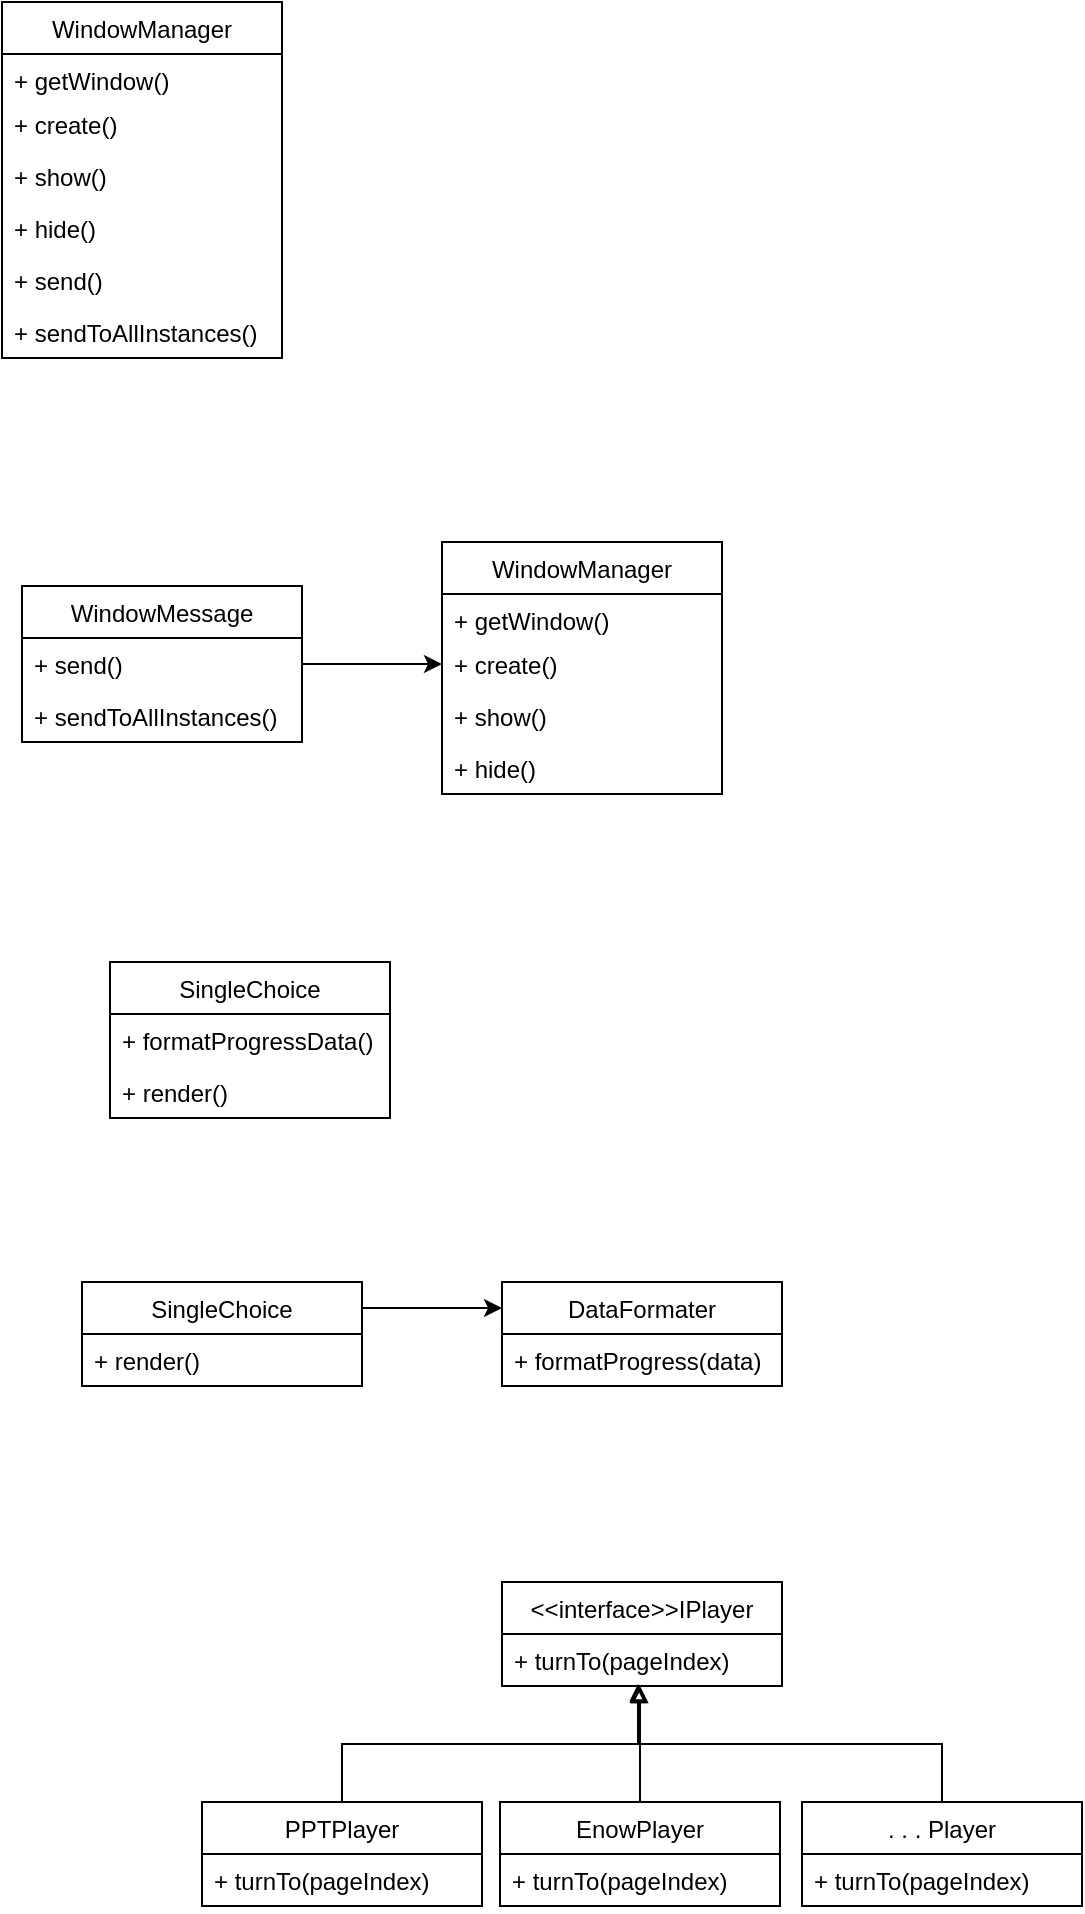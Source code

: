<mxfile version="14.9.2" type="github" pages="3">
  <diagram id="ytNHqCSbXi7JKVG_uNp-" name="Page-1">
    <mxGraphModel dx="1422" dy="802" grid="1" gridSize="10" guides="1" tooltips="1" connect="1" arrows="1" fold="1" page="1" pageScale="1" pageWidth="827" pageHeight="1169" math="0" shadow="0">
      <root>
        <mxCell id="0" />
        <mxCell id="1" parent="0" />
        <mxCell id="uvltAz5-y9Z9QInijz9L-1" value="WindowManager" style="swimlane;fontStyle=0;childLayout=stackLayout;horizontal=1;startSize=26;fillColor=none;horizontalStack=0;resizeParent=1;resizeParentMax=0;resizeLast=0;collapsible=1;marginBottom=0;" vertex="1" parent="1">
          <mxGeometry x="220" y="140" width="140" height="178" as="geometry" />
        </mxCell>
        <mxCell id="uvltAz5-y9Z9QInijz9L-2" value="+ getWindow() " style="text;strokeColor=none;fillColor=none;align=left;verticalAlign=top;spacingLeft=4;spacingRight=4;overflow=hidden;rotatable=0;points=[[0,0.5],[1,0.5]];portConstraint=eastwest;" vertex="1" parent="uvltAz5-y9Z9QInijz9L-1">
          <mxGeometry y="26" width="140" height="22" as="geometry" />
        </mxCell>
        <mxCell id="uvltAz5-y9Z9QInijz9L-3" value="+ create()" style="text;strokeColor=none;fillColor=none;align=left;verticalAlign=top;spacingLeft=4;spacingRight=4;overflow=hidden;rotatable=0;points=[[0,0.5],[1,0.5]];portConstraint=eastwest;" vertex="1" parent="uvltAz5-y9Z9QInijz9L-1">
          <mxGeometry y="48" width="140" height="26" as="geometry" />
        </mxCell>
        <mxCell id="uvltAz5-y9Z9QInijz9L-4" value="+ show()" style="text;strokeColor=none;fillColor=none;align=left;verticalAlign=top;spacingLeft=4;spacingRight=4;overflow=hidden;rotatable=0;points=[[0,0.5],[1,0.5]];portConstraint=eastwest;" vertex="1" parent="uvltAz5-y9Z9QInijz9L-1">
          <mxGeometry y="74" width="140" height="26" as="geometry" />
        </mxCell>
        <mxCell id="uvltAz5-y9Z9QInijz9L-6" value="+ hide()" style="text;strokeColor=none;fillColor=none;align=left;verticalAlign=top;spacingLeft=4;spacingRight=4;overflow=hidden;rotatable=0;points=[[0,0.5],[1,0.5]];portConstraint=eastwest;" vertex="1" parent="uvltAz5-y9Z9QInijz9L-1">
          <mxGeometry y="100" width="140" height="26" as="geometry" />
        </mxCell>
        <mxCell id="uvltAz5-y9Z9QInijz9L-7" value="+ send()" style="text;strokeColor=none;fillColor=none;align=left;verticalAlign=top;spacingLeft=4;spacingRight=4;overflow=hidden;rotatable=0;points=[[0,0.5],[1,0.5]];portConstraint=eastwest;" vertex="1" parent="uvltAz5-y9Z9QInijz9L-1">
          <mxGeometry y="126" width="140" height="26" as="geometry" />
        </mxCell>
        <mxCell id="uvltAz5-y9Z9QInijz9L-8" value="+ sendToAllInstances()" style="text;strokeColor=none;fillColor=none;align=left;verticalAlign=top;spacingLeft=4;spacingRight=4;overflow=hidden;rotatable=0;points=[[0,0.5],[1,0.5]];portConstraint=eastwest;" vertex="1" parent="uvltAz5-y9Z9QInijz9L-1">
          <mxGeometry y="152" width="140" height="26" as="geometry" />
        </mxCell>
        <mxCell id="uvltAz5-y9Z9QInijz9L-9" value="WindowManager" style="swimlane;fontStyle=0;childLayout=stackLayout;horizontal=1;startSize=26;fillColor=none;horizontalStack=0;resizeParent=1;resizeParentMax=0;resizeLast=0;collapsible=1;marginBottom=0;" vertex="1" parent="1">
          <mxGeometry x="440" y="410" width="140" height="126" as="geometry" />
        </mxCell>
        <mxCell id="uvltAz5-y9Z9QInijz9L-10" value="+ getWindow() " style="text;strokeColor=none;fillColor=none;align=left;verticalAlign=top;spacingLeft=4;spacingRight=4;overflow=hidden;rotatable=0;points=[[0,0.5],[1,0.5]];portConstraint=eastwest;" vertex="1" parent="uvltAz5-y9Z9QInijz9L-9">
          <mxGeometry y="26" width="140" height="22" as="geometry" />
        </mxCell>
        <mxCell id="uvltAz5-y9Z9QInijz9L-11" value="+ create()" style="text;strokeColor=none;fillColor=none;align=left;verticalAlign=top;spacingLeft=4;spacingRight=4;overflow=hidden;rotatable=0;points=[[0,0.5],[1,0.5]];portConstraint=eastwest;" vertex="1" parent="uvltAz5-y9Z9QInijz9L-9">
          <mxGeometry y="48" width="140" height="26" as="geometry" />
        </mxCell>
        <mxCell id="uvltAz5-y9Z9QInijz9L-12" value="+ show()" style="text;strokeColor=none;fillColor=none;align=left;verticalAlign=top;spacingLeft=4;spacingRight=4;overflow=hidden;rotatable=0;points=[[0,0.5],[1,0.5]];portConstraint=eastwest;" vertex="1" parent="uvltAz5-y9Z9QInijz9L-9">
          <mxGeometry y="74" width="140" height="26" as="geometry" />
        </mxCell>
        <mxCell id="uvltAz5-y9Z9QInijz9L-13" value="+ hide()" style="text;strokeColor=none;fillColor=none;align=left;verticalAlign=top;spacingLeft=4;spacingRight=4;overflow=hidden;rotatable=0;points=[[0,0.5],[1,0.5]];portConstraint=eastwest;" vertex="1" parent="uvltAz5-y9Z9QInijz9L-9">
          <mxGeometry y="100" width="140" height="26" as="geometry" />
        </mxCell>
        <mxCell id="uvltAz5-y9Z9QInijz9L-23" value="WindowMessage" style="swimlane;fontStyle=0;childLayout=stackLayout;horizontal=1;startSize=26;fillColor=none;horizontalStack=0;resizeParent=1;resizeParentMax=0;resizeLast=0;collapsible=1;marginBottom=0;" vertex="1" parent="1">
          <mxGeometry x="230" y="432" width="140" height="78" as="geometry" />
        </mxCell>
        <mxCell id="uvltAz5-y9Z9QInijz9L-28" value="+ send()" style="text;strokeColor=none;fillColor=none;align=left;verticalAlign=top;spacingLeft=4;spacingRight=4;overflow=hidden;rotatable=0;points=[[0,0.5],[1,0.5]];portConstraint=eastwest;" vertex="1" parent="uvltAz5-y9Z9QInijz9L-23">
          <mxGeometry y="26" width="140" height="26" as="geometry" />
        </mxCell>
        <mxCell id="uvltAz5-y9Z9QInijz9L-29" value="+ sendToAllInstances()" style="text;strokeColor=none;fillColor=none;align=left;verticalAlign=top;spacingLeft=4;spacingRight=4;overflow=hidden;rotatable=0;points=[[0,0.5],[1,0.5]];portConstraint=eastwest;" vertex="1" parent="uvltAz5-y9Z9QInijz9L-23">
          <mxGeometry y="52" width="140" height="26" as="geometry" />
        </mxCell>
        <mxCell id="uvltAz5-y9Z9QInijz9L-30" style="edgeStyle=orthogonalEdgeStyle;rounded=0;orthogonalLoop=1;jettySize=auto;html=1;exitX=1;exitY=0.5;exitDx=0;exitDy=0;entryX=0;entryY=0.5;entryDx=0;entryDy=0;" edge="1" parent="1" source="uvltAz5-y9Z9QInijz9L-28" target="uvltAz5-y9Z9QInijz9L-11">
          <mxGeometry relative="1" as="geometry" />
        </mxCell>
        <mxCell id="uvltAz5-y9Z9QInijz9L-31" value="SingleChoice" style="swimlane;fontStyle=0;childLayout=stackLayout;horizontal=1;startSize=26;fillColor=none;horizontalStack=0;resizeParent=1;resizeParentMax=0;resizeLast=0;collapsible=1;marginBottom=0;" vertex="1" parent="1">
          <mxGeometry x="274" y="620" width="140" height="78" as="geometry" />
        </mxCell>
        <mxCell id="uvltAz5-y9Z9QInijz9L-35" value="+ formatProgressData()" style="text;strokeColor=none;fillColor=none;align=left;verticalAlign=top;spacingLeft=4;spacingRight=4;overflow=hidden;rotatable=0;points=[[0,0.5],[1,0.5]];portConstraint=eastwest;" vertex="1" parent="uvltAz5-y9Z9QInijz9L-31">
          <mxGeometry y="26" width="140" height="26" as="geometry" />
        </mxCell>
        <mxCell id="uvltAz5-y9Z9QInijz9L-37" value="+ render()" style="text;strokeColor=none;fillColor=none;align=left;verticalAlign=top;spacingLeft=4;spacingRight=4;overflow=hidden;rotatable=0;points=[[0,0.5],[1,0.5]];portConstraint=eastwest;" vertex="1" parent="uvltAz5-y9Z9QInijz9L-31">
          <mxGeometry y="52" width="140" height="26" as="geometry" />
        </mxCell>
        <mxCell id="uvltAz5-y9Z9QInijz9L-44" style="edgeStyle=orthogonalEdgeStyle;rounded=0;orthogonalLoop=1;jettySize=auto;html=1;exitX=1;exitY=0.25;exitDx=0;exitDy=0;entryX=0;entryY=0.25;entryDx=0;entryDy=0;" edge="1" parent="1" source="uvltAz5-y9Z9QInijz9L-38" target="uvltAz5-y9Z9QInijz9L-41">
          <mxGeometry relative="1" as="geometry" />
        </mxCell>
        <mxCell id="uvltAz5-y9Z9QInijz9L-38" value="SingleChoice" style="swimlane;fontStyle=0;childLayout=stackLayout;horizontal=1;startSize=26;fillColor=none;horizontalStack=0;resizeParent=1;resizeParentMax=0;resizeLast=0;collapsible=1;marginBottom=0;" vertex="1" parent="1">
          <mxGeometry x="260" y="780" width="140" height="52" as="geometry" />
        </mxCell>
        <mxCell id="uvltAz5-y9Z9QInijz9L-40" value="+ render()" style="text;strokeColor=none;fillColor=none;align=left;verticalAlign=top;spacingLeft=4;spacingRight=4;overflow=hidden;rotatable=0;points=[[0,0.5],[1,0.5]];portConstraint=eastwest;" vertex="1" parent="uvltAz5-y9Z9QInijz9L-38">
          <mxGeometry y="26" width="140" height="26" as="geometry" />
        </mxCell>
        <mxCell id="uvltAz5-y9Z9QInijz9L-41" value="DataFormater" style="swimlane;fontStyle=0;childLayout=stackLayout;horizontal=1;startSize=26;fillColor=none;horizontalStack=0;resizeParent=1;resizeParentMax=0;resizeLast=0;collapsible=1;marginBottom=0;" vertex="1" parent="1">
          <mxGeometry x="470" y="780" width="140" height="52" as="geometry" />
        </mxCell>
        <mxCell id="uvltAz5-y9Z9QInijz9L-42" value="+ formatProgress(data)" style="text;strokeColor=none;fillColor=none;align=left;verticalAlign=top;spacingLeft=4;spacingRight=4;overflow=hidden;rotatable=0;points=[[0,0.5],[1,0.5]];portConstraint=eastwest;" vertex="1" parent="uvltAz5-y9Z9QInijz9L-41">
          <mxGeometry y="26" width="140" height="26" as="geometry" />
        </mxCell>
        <mxCell id="uvltAz5-y9Z9QInijz9L-46" value="&lt;&lt;interface&gt;&gt;IPlayer" style="swimlane;fontStyle=0;childLayout=stackLayout;horizontal=1;startSize=26;fillColor=none;horizontalStack=0;resizeParent=1;resizeParentMax=0;resizeLast=0;collapsible=1;marginBottom=0;" vertex="1" parent="1">
          <mxGeometry x="470" y="930" width="140" height="52" as="geometry" />
        </mxCell>
        <mxCell id="uvltAz5-y9Z9QInijz9L-47" value="+ turnTo(pageIndex)" style="text;strokeColor=none;fillColor=none;align=left;verticalAlign=top;spacingLeft=4;spacingRight=4;overflow=hidden;rotatable=0;points=[[0,0.5],[1,0.5]];portConstraint=eastwest;" vertex="1" parent="uvltAz5-y9Z9QInijz9L-46">
          <mxGeometry y="26" width="140" height="26" as="geometry" />
        </mxCell>
        <mxCell id="uvltAz5-y9Z9QInijz9L-56" style="edgeStyle=orthogonalEdgeStyle;rounded=0;orthogonalLoop=1;jettySize=auto;html=1;exitX=0.5;exitY=0;exitDx=0;exitDy=0;entryX=0.486;entryY=0.962;entryDx=0;entryDy=0;entryPerimeter=0;endArrow=block;endFill=0;" edge="1" parent="1" source="uvltAz5-y9Z9QInijz9L-50" target="uvltAz5-y9Z9QInijz9L-47">
          <mxGeometry relative="1" as="geometry" />
        </mxCell>
        <mxCell id="uvltAz5-y9Z9QInijz9L-50" value="PPTPlayer" style="swimlane;fontStyle=0;childLayout=stackLayout;horizontal=1;startSize=26;fillColor=none;horizontalStack=0;resizeParent=1;resizeParentMax=0;resizeLast=0;collapsible=1;marginBottom=0;" vertex="1" parent="1">
          <mxGeometry x="320" y="1040" width="140" height="52" as="geometry" />
        </mxCell>
        <mxCell id="uvltAz5-y9Z9QInijz9L-51" value="+ turnTo(pageIndex)" style="text;strokeColor=none;fillColor=none;align=left;verticalAlign=top;spacingLeft=4;spacingRight=4;overflow=hidden;rotatable=0;points=[[0,0.5],[1,0.5]];portConstraint=eastwest;" vertex="1" parent="uvltAz5-y9Z9QInijz9L-50">
          <mxGeometry y="26" width="140" height="26" as="geometry" />
        </mxCell>
        <mxCell id="uvltAz5-y9Z9QInijz9L-57" style="edgeStyle=orthogonalEdgeStyle;rounded=0;orthogonalLoop=1;jettySize=auto;html=1;exitX=0.5;exitY=0;exitDx=0;exitDy=0;entryX=0.486;entryY=1;entryDx=0;entryDy=0;entryPerimeter=0;endArrow=block;endFill=0;" edge="1" parent="1" source="uvltAz5-y9Z9QInijz9L-53" target="uvltAz5-y9Z9QInijz9L-47">
          <mxGeometry relative="1" as="geometry" />
        </mxCell>
        <mxCell id="uvltAz5-y9Z9QInijz9L-53" value=". . . Player" style="swimlane;fontStyle=0;childLayout=stackLayout;horizontal=1;startSize=26;fillColor=none;horizontalStack=0;resizeParent=1;resizeParentMax=0;resizeLast=0;collapsible=1;marginBottom=0;" vertex="1" parent="1">
          <mxGeometry x="620" y="1040" width="140" height="52" as="geometry" />
        </mxCell>
        <mxCell id="uvltAz5-y9Z9QInijz9L-54" value="+ turnTo(pageIndex)" style="text;strokeColor=none;fillColor=none;align=left;verticalAlign=top;spacingLeft=4;spacingRight=4;overflow=hidden;rotatable=0;points=[[0,0.5],[1,0.5]];portConstraint=eastwest;" vertex="1" parent="uvltAz5-y9Z9QInijz9L-53">
          <mxGeometry y="26" width="140" height="26" as="geometry" />
        </mxCell>
        <mxCell id="uvltAz5-y9Z9QInijz9L-63" style="edgeStyle=orthogonalEdgeStyle;rounded=0;orthogonalLoop=1;jettySize=auto;html=1;exitX=0.5;exitY=0;exitDx=0;exitDy=0;entryX=0.493;entryY=1;entryDx=0;entryDy=0;entryPerimeter=0;endArrow=block;endFill=0;" edge="1" parent="1" source="uvltAz5-y9Z9QInijz9L-61" target="uvltAz5-y9Z9QInijz9L-47">
          <mxGeometry relative="1" as="geometry" />
        </mxCell>
        <mxCell id="uvltAz5-y9Z9QInijz9L-61" value="EnowPlayer" style="swimlane;fontStyle=0;childLayout=stackLayout;horizontal=1;startSize=26;fillColor=none;horizontalStack=0;resizeParent=1;resizeParentMax=0;resizeLast=0;collapsible=1;marginBottom=0;" vertex="1" parent="1">
          <mxGeometry x="469" y="1040" width="140" height="52" as="geometry" />
        </mxCell>
        <mxCell id="uvltAz5-y9Z9QInijz9L-62" value="+ turnTo(pageIndex)" style="text;strokeColor=none;fillColor=none;align=left;verticalAlign=top;spacingLeft=4;spacingRight=4;overflow=hidden;rotatable=0;points=[[0,0.5],[1,0.5]];portConstraint=eastwest;" vertex="1" parent="uvltAz5-y9Z9QInijz9L-61">
          <mxGeometry y="26" width="140" height="26" as="geometry" />
        </mxCell>
      </root>
    </mxGraphModel>
  </diagram>
  <diagram id="OkPoXpcRal9kguUZTxbL" name="Page-2">
    <mxGraphModel dx="1422" dy="802" grid="1" gridSize="10" guides="1" tooltips="1" connect="1" arrows="1" fold="1" page="1" pageScale="1" pageWidth="827" pageHeight="1169" math="0" shadow="0">
      <root>
        <mxCell id="1oQrPNiofasBmX2z9fIU-0" />
        <mxCell id="1oQrPNiofasBmX2z9fIU-1" parent="1oQrPNiofasBmX2z9fIU-0" />
        <mxCell id="1oQrPNiofasBmX2z9fIU-2" value="&lt;&lt;interface&gt;&gt;&#xa;IDBManager" style="swimlane;fontStyle=0;childLayout=stackLayout;horizontal=1;startSize=26;fillColor=none;horizontalStack=0;resizeParent=1;resizeParentMax=0;resizeLast=0;collapsible=1;marginBottom=0;" vertex="1" parent="1oQrPNiofasBmX2z9fIU-1">
          <mxGeometry x="327" y="269" width="140" height="104" as="geometry" />
        </mxCell>
        <mxCell id="1oQrPNiofasBmX2z9fIU-3" value="+ read()" style="text;strokeColor=none;fillColor=none;align=left;verticalAlign=top;spacingLeft=4;spacingRight=4;overflow=hidden;rotatable=0;points=[[0,0.5],[1,0.5]];portConstraint=eastwest;" vertex="1" parent="1oQrPNiofasBmX2z9fIU-2">
          <mxGeometry y="26" width="140" height="26" as="geometry" />
        </mxCell>
        <mxCell id="1oQrPNiofasBmX2z9fIU-4" value="+ write()" style="text;strokeColor=none;fillColor=none;align=left;verticalAlign=top;spacingLeft=4;spacingRight=4;overflow=hidden;rotatable=0;points=[[0,0.5],[1,0.5]];portConstraint=eastwest;" vertex="1" parent="1oQrPNiofasBmX2z9fIU-2">
          <mxGeometry y="52" width="140" height="26" as="geometry" />
        </mxCell>
        <mxCell id="1oQrPNiofasBmX2z9fIU-5" value="+ delete()" style="text;strokeColor=none;fillColor=none;align=left;verticalAlign=top;spacingLeft=4;spacingRight=4;overflow=hidden;rotatable=0;points=[[0,0.5],[1,0.5]];portConstraint=eastwest;" vertex="1" parent="1oQrPNiofasBmX2z9fIU-2">
          <mxGeometry y="78" width="140" height="26" as="geometry" />
        </mxCell>
        <mxCell id="1oQrPNiofasBmX2z9fIU-10" style="edgeStyle=orthogonalEdgeStyle;rounded=0;orthogonalLoop=1;jettySize=auto;html=1;exitX=0.5;exitY=0;exitDx=0;exitDy=0;endArrow=block;endFill=0;entryX=0.521;entryY=0.962;entryDx=0;entryDy=0;entryPerimeter=0;" edge="1" parent="1oQrPNiofasBmX2z9fIU-1" source="1oQrPNiofasBmX2z9fIU-6" target="1oQrPNiofasBmX2z9fIU-5">
          <mxGeometry relative="1" as="geometry">
            <mxPoint x="400" y="380" as="targetPoint" />
          </mxGeometry>
        </mxCell>
        <mxCell id="1oQrPNiofasBmX2z9fIU-6" value="DBManager" style="swimlane;fontStyle=0;childLayout=stackLayout;horizontal=1;startSize=26;fillColor=none;horizontalStack=0;resizeParent=1;resizeParentMax=0;resizeLast=0;collapsible=1;marginBottom=0;" vertex="1" parent="1oQrPNiofasBmX2z9fIU-1">
          <mxGeometry x="330" y="420" width="140" height="104" as="geometry" />
        </mxCell>
        <mxCell id="1oQrPNiofasBmX2z9fIU-7" value="+ read()" style="text;strokeColor=none;fillColor=none;align=left;verticalAlign=top;spacingLeft=4;spacingRight=4;overflow=hidden;rotatable=0;points=[[0,0.5],[1,0.5]];portConstraint=eastwest;" vertex="1" parent="1oQrPNiofasBmX2z9fIU-6">
          <mxGeometry y="26" width="140" height="26" as="geometry" />
        </mxCell>
        <mxCell id="1oQrPNiofasBmX2z9fIU-8" value="+ write()" style="text;strokeColor=none;fillColor=none;align=left;verticalAlign=top;spacingLeft=4;spacingRight=4;overflow=hidden;rotatable=0;points=[[0,0.5],[1,0.5]];portConstraint=eastwest;" vertex="1" parent="1oQrPNiofasBmX2z9fIU-6">
          <mxGeometry y="52" width="140" height="26" as="geometry" />
        </mxCell>
        <mxCell id="1oQrPNiofasBmX2z9fIU-9" value="+ delete()" style="text;strokeColor=none;fillColor=none;align=left;verticalAlign=top;spacingLeft=4;spacingRight=4;overflow=hidden;rotatable=0;points=[[0,0.5],[1,0.5]];portConstraint=eastwest;" vertex="1" parent="1oQrPNiofasBmX2z9fIU-6">
          <mxGeometry y="78" width="140" height="26" as="geometry" />
        </mxCell>
        <mxCell id="1oQrPNiofasBmX2z9fIU-11" value="&lt;&lt;interface&gt;&gt;&#xa;IDBReader" style="swimlane;fontStyle=0;childLayout=stackLayout;horizontal=1;startSize=26;fillColor=none;horizontalStack=0;resizeParent=1;resizeParentMax=0;resizeLast=0;collapsible=1;marginBottom=0;" vertex="1" parent="1oQrPNiofasBmX2z9fIU-1">
          <mxGeometry x="153" y="640" width="140" height="52" as="geometry" />
        </mxCell>
        <mxCell id="1oQrPNiofasBmX2z9fIU-12" value="+ read()" style="text;strokeColor=none;fillColor=none;align=left;verticalAlign=top;spacingLeft=4;spacingRight=4;overflow=hidden;rotatable=0;points=[[0,0.5],[1,0.5]];portConstraint=eastwest;" vertex="1" parent="1oQrPNiofasBmX2z9fIU-11">
          <mxGeometry y="26" width="140" height="26" as="geometry" />
        </mxCell>
        <mxCell id="1oQrPNiofasBmX2z9fIU-15" style="rounded=0;orthogonalLoop=1;jettySize=auto;html=1;exitX=0.5;exitY=0;exitDx=0;exitDy=0;endArrow=block;endFill=0;entryX=0.5;entryY=1;entryDx=0;entryDy=0;entryPerimeter=0;" edge="1" parent="1oQrPNiofasBmX2z9fIU-1" source="1oQrPNiofasBmX2z9fIU-16" target="1oQrPNiofasBmX2z9fIU-22">
          <mxGeometry relative="1" as="geometry">
            <mxPoint x="222.94" y="717.012" as="targetPoint" />
          </mxGeometry>
        </mxCell>
        <mxCell id="1oQrPNiofasBmX2z9fIU-32" style="rounded=0;orthogonalLoop=1;jettySize=auto;html=1;exitX=0.5;exitY=0;exitDx=0;exitDy=0;entryX=0.5;entryY=1;entryDx=0;entryDy=0;entryPerimeter=0;endArrow=block;endFill=0;" edge="1" parent="1oQrPNiofasBmX2z9fIU-1" source="1oQrPNiofasBmX2z9fIU-16" target="1oQrPNiofasBmX2z9fIU-12">
          <mxGeometry relative="1" as="geometry" />
        </mxCell>
        <mxCell id="1oQrPNiofasBmX2z9fIU-16" value="Manager" style="swimlane;fontStyle=0;childLayout=stackLayout;horizontal=1;startSize=26;fillColor=none;horizontalStack=0;resizeParent=1;resizeParentMax=0;resizeLast=0;collapsible=1;marginBottom=0;" vertex="1" parent="1oQrPNiofasBmX2z9fIU-1">
          <mxGeometry x="327" y="790" width="140" height="104" as="geometry" />
        </mxCell>
        <mxCell id="1oQrPNiofasBmX2z9fIU-17" value="+ read()" style="text;strokeColor=none;fillColor=none;align=left;verticalAlign=top;spacingLeft=4;spacingRight=4;overflow=hidden;rotatable=0;points=[[0,0.5],[1,0.5]];portConstraint=eastwest;" vertex="1" parent="1oQrPNiofasBmX2z9fIU-16">
          <mxGeometry y="26" width="140" height="26" as="geometry" />
        </mxCell>
        <mxCell id="1oQrPNiofasBmX2z9fIU-18" value="+ write()" style="text;strokeColor=none;fillColor=none;align=left;verticalAlign=top;spacingLeft=4;spacingRight=4;overflow=hidden;rotatable=0;points=[[0,0.5],[1,0.5]];portConstraint=eastwest;" vertex="1" parent="1oQrPNiofasBmX2z9fIU-16">
          <mxGeometry y="52" width="140" height="26" as="geometry" />
        </mxCell>
        <mxCell id="1oQrPNiofasBmX2z9fIU-19" value="+ update()" style="text;strokeColor=none;fillColor=none;align=left;verticalAlign=top;spacingLeft=4;spacingRight=4;overflow=hidden;rotatable=0;points=[[0,0.5],[1,0.5]];portConstraint=eastwest;" vertex="1" parent="1oQrPNiofasBmX2z9fIU-16">
          <mxGeometry y="78" width="140" height="26" as="geometry" />
        </mxCell>
        <mxCell id="1oQrPNiofasBmX2z9fIU-20" value="&lt;&lt;interface&gt;&gt;&#xa;IDBWriter" style="swimlane;fontStyle=0;childLayout=stackLayout;horizontal=1;startSize=26;fillColor=none;horizontalStack=0;resizeParent=1;resizeParentMax=0;resizeLast=0;collapsible=1;marginBottom=0;" vertex="1" parent="1oQrPNiofasBmX2z9fIU-1">
          <mxGeometry x="327" y="614" width="140" height="78" as="geometry" />
        </mxCell>
        <mxCell id="1oQrPNiofasBmX2z9fIU-21" value="+ write()" style="text;strokeColor=none;fillColor=none;align=left;verticalAlign=top;spacingLeft=4;spacingRight=4;overflow=hidden;rotatable=0;points=[[0,0.5],[1,0.5]];portConstraint=eastwest;" vertex="1" parent="1oQrPNiofasBmX2z9fIU-20">
          <mxGeometry y="26" width="140" height="26" as="geometry" />
        </mxCell>
        <mxCell id="1oQrPNiofasBmX2z9fIU-22" value="+ update()" style="text;strokeColor=none;fillColor=none;align=left;verticalAlign=top;spacingLeft=4;spacingRight=4;overflow=hidden;rotatable=0;points=[[0,0.5],[1,0.5]];portConstraint=eastwest;" vertex="1" parent="1oQrPNiofasBmX2z9fIU-20">
          <mxGeometry y="52" width="140" height="26" as="geometry" />
        </mxCell>
        <mxCell id="1oQrPNiofasBmX2z9fIU-24" value="&lt;&lt;interface&gt;&gt;&#xa;IDBSuper" style="swimlane;fontStyle=0;childLayout=stackLayout;horizontal=1;startSize=26;fillColor=none;horizontalStack=0;resizeParent=1;resizeParentMax=0;resizeLast=0;collapsible=1;marginBottom=0;" vertex="1" parent="1oQrPNiofasBmX2z9fIU-1">
          <mxGeometry x="500" y="640" width="140" height="52" as="geometry" />
        </mxCell>
        <mxCell id="1oQrPNiofasBmX2z9fIU-27" value="+ delete()" style="text;strokeColor=none;fillColor=none;align=left;verticalAlign=top;spacingLeft=4;spacingRight=4;overflow=hidden;rotatable=0;points=[[0,0.5],[1,0.5]];portConstraint=eastwest;" vertex="1" parent="1oQrPNiofasBmX2z9fIU-24">
          <mxGeometry y="26" width="140" height="26" as="geometry" />
        </mxCell>
        <mxCell id="1oQrPNiofasBmX2z9fIU-37" style="edgeStyle=orthogonalEdgeStyle;rounded=0;orthogonalLoop=1;jettySize=auto;html=1;exitX=0.5;exitY=0;exitDx=0;exitDy=0;endArrow=block;endFill=0;" edge="1" parent="1oQrPNiofasBmX2z9fIU-1" source="1oQrPNiofasBmX2z9fIU-33">
          <mxGeometry relative="1" as="geometry">
            <mxPoint x="223" y="690" as="targetPoint" />
          </mxGeometry>
        </mxCell>
        <mxCell id="1oQrPNiofasBmX2z9fIU-33" value="Developer" style="swimlane;fontStyle=0;childLayout=stackLayout;horizontal=1;startSize=26;fillColor=none;horizontalStack=0;resizeParent=1;resizeParentMax=0;resizeLast=0;collapsible=1;marginBottom=0;" vertex="1" parent="1oQrPNiofasBmX2z9fIU-1">
          <mxGeometry x="153" y="790" width="140" height="52" as="geometry" />
        </mxCell>
        <mxCell id="1oQrPNiofasBmX2z9fIU-34" value="+ read()" style="text;strokeColor=none;fillColor=none;align=left;verticalAlign=top;spacingLeft=4;spacingRight=4;overflow=hidden;rotatable=0;points=[[0,0.5],[1,0.5]];portConstraint=eastwest;" vertex="1" parent="1oQrPNiofasBmX2z9fIU-33">
          <mxGeometry y="26" width="140" height="26" as="geometry" />
        </mxCell>
        <mxCell id="1oQrPNiofasBmX2z9fIU-44" style="edgeStyle=none;rounded=0;orthogonalLoop=1;jettySize=auto;html=1;exitX=0.5;exitY=0;exitDx=0;exitDy=0;entryX=0.493;entryY=1;entryDx=0;entryDy=0;entryPerimeter=0;endArrow=block;endFill=0;" edge="1" parent="1oQrPNiofasBmX2z9fIU-1" source="1oQrPNiofasBmX2z9fIU-38" target="1oQrPNiofasBmX2z9fIU-12">
          <mxGeometry relative="1" as="geometry" />
        </mxCell>
        <mxCell id="1oQrPNiofasBmX2z9fIU-45" style="edgeStyle=none;rounded=0;orthogonalLoop=1;jettySize=auto;html=1;exitX=0.5;exitY=0;exitDx=0;exitDy=0;endArrow=block;endFill=0;" edge="1" parent="1oQrPNiofasBmX2z9fIU-1" source="1oQrPNiofasBmX2z9fIU-38">
          <mxGeometry relative="1" as="geometry">
            <mxPoint x="400" y="690" as="targetPoint" />
          </mxGeometry>
        </mxCell>
        <mxCell id="1oQrPNiofasBmX2z9fIU-46" style="edgeStyle=none;rounded=0;orthogonalLoop=1;jettySize=auto;html=1;exitX=0.5;exitY=0;exitDx=0;exitDy=0;entryX=0.493;entryY=1.038;entryDx=0;entryDy=0;entryPerimeter=0;endArrow=block;endFill=0;" edge="1" parent="1oQrPNiofasBmX2z9fIU-1" source="1oQrPNiofasBmX2z9fIU-38" target="1oQrPNiofasBmX2z9fIU-27">
          <mxGeometry relative="1" as="geometry" />
        </mxCell>
        <mxCell id="1oQrPNiofasBmX2z9fIU-38" value="Boss" style="swimlane;fontStyle=0;childLayout=stackLayout;horizontal=1;startSize=26;fillColor=none;horizontalStack=0;resizeParent=1;resizeParentMax=0;resizeLast=0;collapsible=1;marginBottom=0;" vertex="1" parent="1oQrPNiofasBmX2z9fIU-1">
          <mxGeometry x="500" y="790" width="140" height="130" as="geometry" />
        </mxCell>
        <mxCell id="1oQrPNiofasBmX2z9fIU-39" value="+ read()" style="text;strokeColor=none;fillColor=none;align=left;verticalAlign=top;spacingLeft=4;spacingRight=4;overflow=hidden;rotatable=0;points=[[0,0.5],[1,0.5]];portConstraint=eastwest;" vertex="1" parent="1oQrPNiofasBmX2z9fIU-38">
          <mxGeometry y="26" width="140" height="26" as="geometry" />
        </mxCell>
        <mxCell id="1oQrPNiofasBmX2z9fIU-40" value="+ write()" style="text;strokeColor=none;fillColor=none;align=left;verticalAlign=top;spacingLeft=4;spacingRight=4;overflow=hidden;rotatable=0;points=[[0,0.5],[1,0.5]];portConstraint=eastwest;" vertex="1" parent="1oQrPNiofasBmX2z9fIU-38">
          <mxGeometry y="52" width="140" height="26" as="geometry" />
        </mxCell>
        <mxCell id="1oQrPNiofasBmX2z9fIU-41" value="+ update()" style="text;strokeColor=none;fillColor=none;align=left;verticalAlign=top;spacingLeft=4;spacingRight=4;overflow=hidden;rotatable=0;points=[[0,0.5],[1,0.5]];portConstraint=eastwest;" vertex="1" parent="1oQrPNiofasBmX2z9fIU-38">
          <mxGeometry y="78" width="140" height="26" as="geometry" />
        </mxCell>
        <mxCell id="1oQrPNiofasBmX2z9fIU-43" value="+ delete()" style="text;strokeColor=none;fillColor=none;align=left;verticalAlign=top;spacingLeft=4;spacingRight=4;overflow=hidden;rotatable=0;points=[[0,0.5],[1,0.5]];portConstraint=eastwest;" vertex="1" parent="1oQrPNiofasBmX2z9fIU-38">
          <mxGeometry y="104" width="140" height="26" as="geometry" />
        </mxCell>
      </root>
    </mxGraphModel>
  </diagram>
  <diagram id="Oy8PZbVEH5OnTLWxD7ZM" name="Page-3">
    <mxGraphModel dx="1422" dy="802" grid="1" gridSize="10" guides="1" tooltips="1" connect="1" arrows="1" fold="1" page="1" pageScale="1" pageWidth="827" pageHeight="1169" math="0" shadow="0">
      <root>
        <mxCell id="6WvLdMZD_w9V7T-QGOAe-0" />
        <mxCell id="6WvLdMZD_w9V7T-QGOAe-1" parent="6WvLdMZD_w9V7T-QGOAe-0" />
        <mxCell id="6WvLdMZD_w9V7T-QGOAe-10" style="edgeStyle=none;rounded=0;orthogonalLoop=1;jettySize=auto;html=1;exitX=0.5;exitY=1;exitDx=0;exitDy=0;endArrow=blockThin;endFill=1;" edge="1" parent="6WvLdMZD_w9V7T-QGOAe-1" source="6WvLdMZD_w9V7T-QGOAe-2" target="6WvLdMZD_w9V7T-QGOAe-6">
          <mxGeometry relative="1" as="geometry" />
        </mxCell>
        <mxCell id="6WvLdMZD_w9V7T-QGOAe-2" value="InteractionOperation" style="swimlane;fontStyle=0;childLayout=stackLayout;horizontal=1;startSize=26;fillColor=none;horizontalStack=0;resizeParent=1;resizeParentMax=0;resizeLast=0;collapsible=1;marginBottom=0;" vertex="1" parent="6WvLdMZD_w9V7T-QGOAe-1">
          <mxGeometry x="310" y="220" width="180" height="52" as="geometry" />
        </mxCell>
        <mxCell id="6WvLdMZD_w9V7T-QGOAe-3" value="+ upStage: (student: Student)" style="text;strokeColor=none;fillColor=none;align=left;verticalAlign=top;spacingLeft=4;spacingRight=4;overflow=hidden;rotatable=0;points=[[0,0.5],[1,0.5]];portConstraint=eastwest;" vertex="1" parent="6WvLdMZD_w9V7T-QGOAe-2">
          <mxGeometry y="26" width="180" height="26" as="geometry" />
        </mxCell>
        <mxCell id="6WvLdMZD_w9V7T-QGOAe-6" value="Student" style="swimlane;fontStyle=0;childLayout=stackLayout;horizontal=1;startSize=26;fillColor=none;horizontalStack=0;resizeParent=1;resizeParentMax=0;resizeLast=0;collapsible=1;marginBottom=0;" vertex="1" parent="6WvLdMZD_w9V7T-QGOAe-1">
          <mxGeometry x="310" y="340" width="180" height="52" as="geometry" />
        </mxCell>
        <mxCell id="6WvLdMZD_w9V7T-QGOAe-7" value="+ studentId: string" style="text;strokeColor=none;fillColor=none;align=left;verticalAlign=top;spacingLeft=4;spacingRight=4;overflow=hidden;rotatable=0;points=[[0,0.5],[1,0.5]];portConstraint=eastwest;" vertex="1" parent="6WvLdMZD_w9V7T-QGOAe-6">
          <mxGeometry y="26" width="180" height="26" as="geometry" />
        </mxCell>
        <mxCell id="6WvLdMZD_w9V7T-QGOAe-8" value="Assistant" style="swimlane;fontStyle=0;childLayout=stackLayout;horizontal=1;startSize=26;fillColor=none;horizontalStack=0;resizeParent=1;resizeParentMax=0;resizeLast=0;collapsible=1;marginBottom=0;" vertex="1" parent="6WvLdMZD_w9V7T-QGOAe-1">
          <mxGeometry x="550" y="340" width="180" height="52" as="geometry" />
        </mxCell>
        <mxCell id="6WvLdMZD_w9V7T-QGOAe-9" value="+ teacherId: string" style="text;strokeColor=none;fillColor=none;align=left;verticalAlign=top;spacingLeft=4;spacingRight=4;overflow=hidden;rotatable=0;points=[[0,0.5],[1,0.5]];portConstraint=eastwest;" vertex="1" parent="6WvLdMZD_w9V7T-QGOAe-8">
          <mxGeometry y="26" width="180" height="26" as="geometry" />
        </mxCell>
        <mxCell id="6WvLdMZD_w9V7T-QGOAe-12" style="edgeStyle=none;rounded=0;orthogonalLoop=1;jettySize=auto;html=1;exitX=0.5;exitY=1;exitDx=0;exitDy=0;endArrow=blockThin;endFill=1;" edge="1" parent="6WvLdMZD_w9V7T-QGOAe-1" source="6WvLdMZD_w9V7T-QGOAe-13" target="6WvLdMZD_w9V7T-QGOAe-15">
          <mxGeometry relative="1" as="geometry" />
        </mxCell>
        <mxCell id="6WvLdMZD_w9V7T-QGOAe-13" value="InteractionOperation" style="swimlane;fontStyle=0;childLayout=stackLayout;horizontal=1;startSize=26;fillColor=none;horizontalStack=0;resizeParent=1;resizeParentMax=0;resizeLast=0;collapsible=1;marginBottom=0;" vertex="1" parent="6WvLdMZD_w9V7T-QGOAe-1">
          <mxGeometry x="295" y="550" width="210" height="52" as="geometry" />
        </mxCell>
        <mxCell id="6WvLdMZD_w9V7T-QGOAe-14" value="+ upStage: (stageUser: IStageUser)" style="text;strokeColor=none;fillColor=none;align=left;verticalAlign=top;spacingLeft=4;spacingRight=4;overflow=hidden;rotatable=0;points=[[0,0.5],[1,0.5]];portConstraint=eastwest;" vertex="1" parent="6WvLdMZD_w9V7T-QGOAe-13">
          <mxGeometry y="26" width="210" height="26" as="geometry" />
        </mxCell>
        <mxCell id="6WvLdMZD_w9V7T-QGOAe-15" value="IStageUser" style="swimlane;fontStyle=0;childLayout=stackLayout;horizontal=1;startSize=26;fillColor=none;horizontalStack=0;resizeParent=1;resizeParentMax=0;resizeLast=0;collapsible=1;marginBottom=0;" vertex="1" parent="6WvLdMZD_w9V7T-QGOAe-1">
          <mxGeometry x="310" y="640" width="180" height="52" as="geometry" />
        </mxCell>
        <mxCell id="6WvLdMZD_w9V7T-QGOAe-16" value="+ id: string" style="text;strokeColor=none;fillColor=none;align=left;verticalAlign=top;spacingLeft=4;spacingRight=4;overflow=hidden;rotatable=0;points=[[0,0.5],[1,0.5]];portConstraint=eastwest;" vertex="1" parent="6WvLdMZD_w9V7T-QGOAe-15">
          <mxGeometry y="26" width="180" height="26" as="geometry" />
        </mxCell>
        <mxCell id="6WvLdMZD_w9V7T-QGOAe-22" style="edgeStyle=none;rounded=0;orthogonalLoop=1;jettySize=auto;html=1;exitX=0.5;exitY=0;exitDx=0;exitDy=0;endArrow=block;endFill=0;" edge="1" parent="6WvLdMZD_w9V7T-QGOAe-1" source="6WvLdMZD_w9V7T-QGOAe-17">
          <mxGeometry relative="1" as="geometry">
            <mxPoint x="400" y="690" as="targetPoint" />
          </mxGeometry>
        </mxCell>
        <mxCell id="6WvLdMZD_w9V7T-QGOAe-17" value="Assistant" style="swimlane;fontStyle=0;childLayout=stackLayout;horizontal=1;startSize=26;fillColor=none;horizontalStack=0;resizeParent=1;resizeParentMax=0;resizeLast=0;collapsible=1;marginBottom=0;" vertex="1" parent="6WvLdMZD_w9V7T-QGOAe-1">
          <mxGeometry x="420" y="750" width="180" height="52" as="geometry" />
        </mxCell>
        <mxCell id="6WvLdMZD_w9V7T-QGOAe-18" value="+ id: string" style="text;strokeColor=none;fillColor=none;align=left;verticalAlign=top;spacingLeft=4;spacingRight=4;overflow=hidden;rotatable=0;points=[[0,0.5],[1,0.5]];portConstraint=eastwest;" vertex="1" parent="6WvLdMZD_w9V7T-QGOAe-17">
          <mxGeometry y="26" width="180" height="26" as="geometry" />
        </mxCell>
        <mxCell id="6WvLdMZD_w9V7T-QGOAe-21" style="edgeStyle=none;rounded=0;orthogonalLoop=1;jettySize=auto;html=1;exitX=0.5;exitY=0;exitDx=0;exitDy=0;entryX=0.494;entryY=0.962;entryDx=0;entryDy=0;entryPerimeter=0;endArrow=block;endFill=0;" edge="1" parent="6WvLdMZD_w9V7T-QGOAe-1" source="6WvLdMZD_w9V7T-QGOAe-19" target="6WvLdMZD_w9V7T-QGOAe-16">
          <mxGeometry relative="1" as="geometry" />
        </mxCell>
        <mxCell id="6WvLdMZD_w9V7T-QGOAe-19" value="Student" style="swimlane;fontStyle=0;childLayout=stackLayout;horizontal=1;startSize=26;fillColor=none;horizontalStack=0;resizeParent=1;resizeParentMax=0;resizeLast=0;collapsible=1;marginBottom=0;" vertex="1" parent="6WvLdMZD_w9V7T-QGOAe-1">
          <mxGeometry x="200" y="750" width="180" height="52" as="geometry" />
        </mxCell>
        <mxCell id="6WvLdMZD_w9V7T-QGOAe-20" value="+ id: string" style="text;strokeColor=none;fillColor=none;align=left;verticalAlign=top;spacingLeft=4;spacingRight=4;overflow=hidden;rotatable=0;points=[[0,0.5],[1,0.5]];portConstraint=eastwest;" vertex="1" parent="6WvLdMZD_w9V7T-QGOAe-19">
          <mxGeometry y="26" width="180" height="26" as="geometry" />
        </mxCell>
        <mxCell id="6WvLdMZD_w9V7T-QGOAe-23" style="edgeStyle=none;rounded=0;orthogonalLoop=1;jettySize=auto;html=1;exitX=0.5;exitY=1;exitDx=0;exitDy=0;endArrow=blockThin;endFill=1;startArrow=diamond;startFill=0;" edge="1" parent="6WvLdMZD_w9V7T-QGOAe-1" source="6WvLdMZD_w9V7T-QGOAe-24" target="6WvLdMZD_w9V7T-QGOAe-26">
          <mxGeometry relative="1" as="geometry" />
        </mxCell>
        <mxCell id="6WvLdMZD_w9V7T-QGOAe-24" value="Transaction" style="swimlane;fontStyle=0;childLayout=stackLayout;horizontal=1;startSize=26;fillColor=none;horizontalStack=0;resizeParent=1;resizeParentMax=0;resizeLast=0;collapsible=1;marginBottom=0;" vertex="1" parent="6WvLdMZD_w9V7T-QGOAe-1">
          <mxGeometry x="313.5" y="860" width="201" height="52" as="geometry" />
        </mxCell>
        <mxCell id="6WvLdMZD_w9V7T-QGOAe-25" value="+ executors: Map&lt;string,IExecutor&gt;" style="text;strokeColor=none;fillColor=none;align=left;verticalAlign=top;spacingLeft=4;spacingRight=4;overflow=hidden;rotatable=0;points=[[0,0.5],[1,0.5]];portConstraint=eastwest;" vertex="1" parent="6WvLdMZD_w9V7T-QGOAe-24">
          <mxGeometry y="26" width="201" height="26" as="geometry" />
        </mxCell>
        <mxCell id="6WvLdMZD_w9V7T-QGOAe-26" value="IExecutor" style="swimlane;fontStyle=0;childLayout=stackLayout;horizontal=1;startSize=26;fillColor=none;horizontalStack=0;resizeParent=1;resizeParentMax=0;resizeLast=0;collapsible=1;marginBottom=0;" vertex="1" parent="6WvLdMZD_w9V7T-QGOAe-1">
          <mxGeometry x="324" y="950" width="180" height="52" as="geometry" />
        </mxCell>
        <mxCell id="6WvLdMZD_w9V7T-QGOAe-27" value="+ id: string" style="text;strokeColor=none;fillColor=none;align=left;verticalAlign=top;spacingLeft=4;spacingRight=4;overflow=hidden;rotatable=0;points=[[0,0.5],[1,0.5]];portConstraint=eastwest;" vertex="1" parent="6WvLdMZD_w9V7T-QGOAe-26">
          <mxGeometry y="26" width="180" height="26" as="geometry" />
        </mxCell>
        <mxCell id="6WvLdMZD_w9V7T-QGOAe-28" style="edgeStyle=none;rounded=0;orthogonalLoop=1;jettySize=auto;html=1;exitX=0.5;exitY=0;exitDx=0;exitDy=0;endArrow=block;endFill=0;" edge="1" parent="6WvLdMZD_w9V7T-QGOAe-1" source="6WvLdMZD_w9V7T-QGOAe-29">
          <mxGeometry relative="1" as="geometry">
            <mxPoint x="414" y="1000" as="targetPoint" />
          </mxGeometry>
        </mxCell>
        <mxCell id="6WvLdMZD_w9V7T-QGOAe-29" value="Executor" style="swimlane;fontStyle=0;childLayout=stackLayout;horizontal=1;startSize=26;fillColor=none;horizontalStack=0;resizeParent=1;resizeParentMax=0;resizeLast=0;collapsible=1;marginBottom=0;" vertex="1" parent="6WvLdMZD_w9V7T-QGOAe-1">
          <mxGeometry x="324" y="1040" width="180" height="52" as="geometry" />
        </mxCell>
        <mxCell id="6WvLdMZD_w9V7T-QGOAe-30" value="+ id: string" style="text;strokeColor=none;fillColor=none;align=left;verticalAlign=top;spacingLeft=4;spacingRight=4;overflow=hidden;rotatable=0;points=[[0,0.5],[1,0.5]];portConstraint=eastwest;" vertex="1" parent="6WvLdMZD_w9V7T-QGOAe-29">
          <mxGeometry y="26" width="180" height="26" as="geometry" />
        </mxCell>
      </root>
    </mxGraphModel>
  </diagram>
</mxfile>
